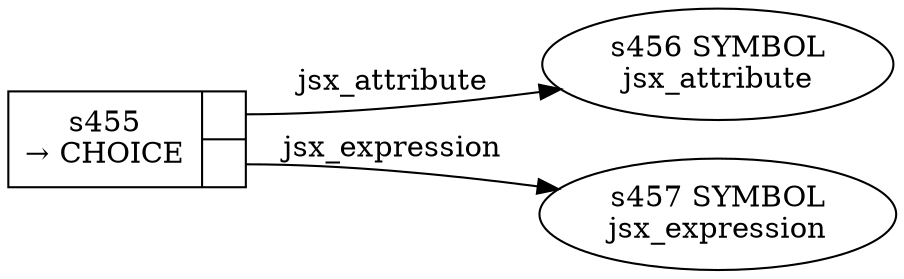 
  digraph _jsx_attribute {
  
    rankdir=LR;
  
    s455 [label="{s455\n&rarr; CHOICE|{<p0>|<p1>}}", shape=record, fixedsize=false, peripheries=1];
  s456 [label="s456 SYMBOL\njsx_attribute" href="javascript-grammar.json.jsx_attribute.dot.svg"];
  s455:p0 -> s456 [label="jsx_attribute"];
  s457 [label="s457 SYMBOL\njsx_expression" href="javascript-grammar.json.jsx_expression.dot.svg"];
  s455:p1 -> s457 [label="jsx_expression"];
  
  }
  